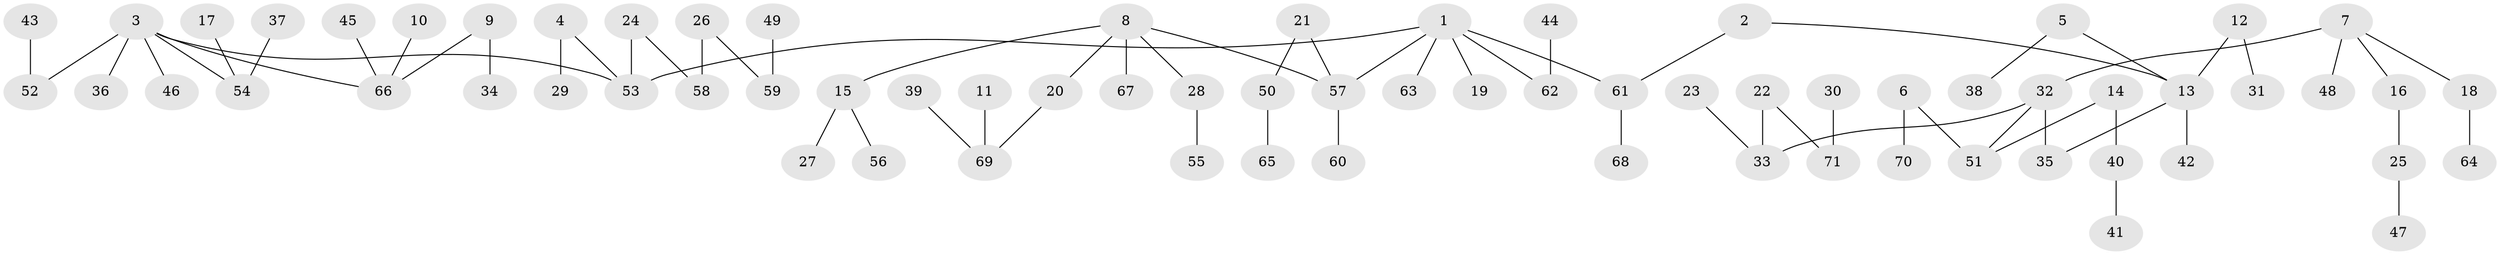 // original degree distribution, {6: 0.03546099290780142, 4: 0.04964539007092199, 2: 0.2198581560283688, 5: 0.03546099290780142, 3: 0.14893617021276595, 1: 0.5106382978723404}
// Generated by graph-tools (version 1.1) at 2025/02/03/09/25 03:02:20]
// undirected, 71 vertices, 70 edges
graph export_dot {
graph [start="1"]
  node [color=gray90,style=filled];
  1;
  2;
  3;
  4;
  5;
  6;
  7;
  8;
  9;
  10;
  11;
  12;
  13;
  14;
  15;
  16;
  17;
  18;
  19;
  20;
  21;
  22;
  23;
  24;
  25;
  26;
  27;
  28;
  29;
  30;
  31;
  32;
  33;
  34;
  35;
  36;
  37;
  38;
  39;
  40;
  41;
  42;
  43;
  44;
  45;
  46;
  47;
  48;
  49;
  50;
  51;
  52;
  53;
  54;
  55;
  56;
  57;
  58;
  59;
  60;
  61;
  62;
  63;
  64;
  65;
  66;
  67;
  68;
  69;
  70;
  71;
  1 -- 19 [weight=1.0];
  1 -- 53 [weight=1.0];
  1 -- 57 [weight=1.0];
  1 -- 61 [weight=1.0];
  1 -- 62 [weight=1.0];
  1 -- 63 [weight=1.0];
  2 -- 13 [weight=1.0];
  2 -- 61 [weight=1.0];
  3 -- 36 [weight=1.0];
  3 -- 46 [weight=1.0];
  3 -- 52 [weight=1.0];
  3 -- 53 [weight=1.0];
  3 -- 54 [weight=1.0];
  3 -- 66 [weight=1.0];
  4 -- 29 [weight=1.0];
  4 -- 53 [weight=1.0];
  5 -- 13 [weight=1.0];
  5 -- 38 [weight=1.0];
  6 -- 51 [weight=1.0];
  6 -- 70 [weight=1.0];
  7 -- 16 [weight=1.0];
  7 -- 18 [weight=1.0];
  7 -- 32 [weight=1.0];
  7 -- 48 [weight=1.0];
  8 -- 15 [weight=1.0];
  8 -- 20 [weight=1.0];
  8 -- 28 [weight=1.0];
  8 -- 57 [weight=1.0];
  8 -- 67 [weight=1.0];
  9 -- 34 [weight=1.0];
  9 -- 66 [weight=1.0];
  10 -- 66 [weight=1.0];
  11 -- 69 [weight=1.0];
  12 -- 13 [weight=1.0];
  12 -- 31 [weight=1.0];
  13 -- 35 [weight=1.0];
  13 -- 42 [weight=1.0];
  14 -- 40 [weight=1.0];
  14 -- 51 [weight=1.0];
  15 -- 27 [weight=1.0];
  15 -- 56 [weight=1.0];
  16 -- 25 [weight=1.0];
  17 -- 54 [weight=1.0];
  18 -- 64 [weight=1.0];
  20 -- 69 [weight=1.0];
  21 -- 50 [weight=1.0];
  21 -- 57 [weight=1.0];
  22 -- 33 [weight=1.0];
  22 -- 71 [weight=1.0];
  23 -- 33 [weight=1.0];
  24 -- 53 [weight=1.0];
  24 -- 58 [weight=1.0];
  25 -- 47 [weight=1.0];
  26 -- 58 [weight=1.0];
  26 -- 59 [weight=1.0];
  28 -- 55 [weight=1.0];
  30 -- 71 [weight=1.0];
  32 -- 33 [weight=1.0];
  32 -- 35 [weight=1.0];
  32 -- 51 [weight=1.0];
  37 -- 54 [weight=1.0];
  39 -- 69 [weight=1.0];
  40 -- 41 [weight=1.0];
  43 -- 52 [weight=1.0];
  44 -- 62 [weight=1.0];
  45 -- 66 [weight=1.0];
  49 -- 59 [weight=1.0];
  50 -- 65 [weight=1.0];
  57 -- 60 [weight=1.0];
  61 -- 68 [weight=1.0];
}
